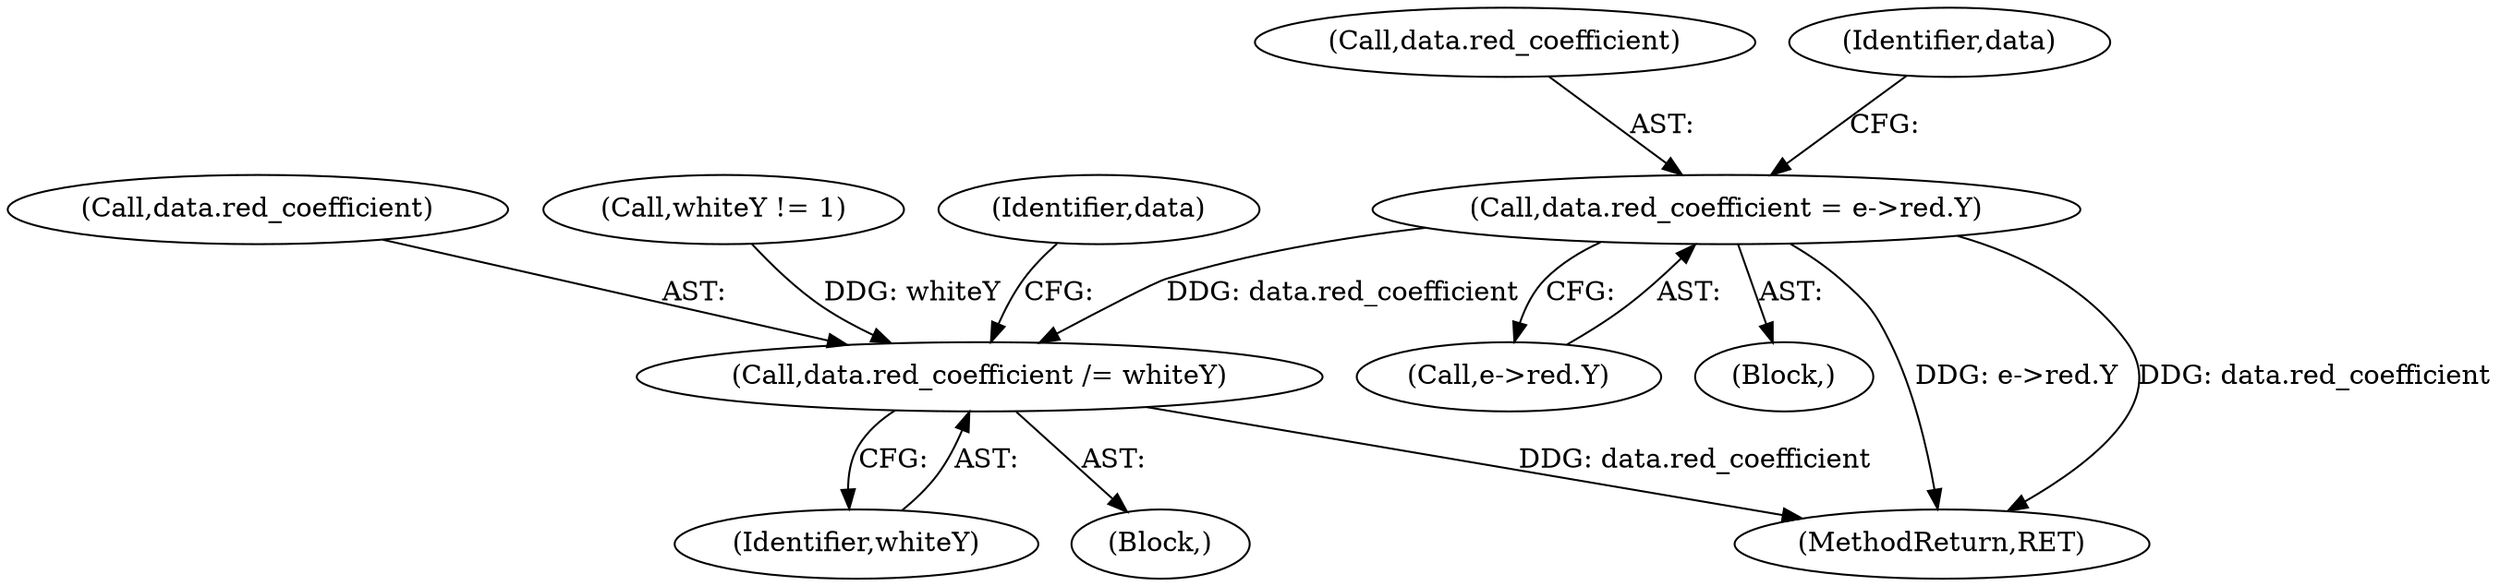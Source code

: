 digraph "0_Android_9d4853418ab2f754c2b63e091c29c5529b8b86ca_76@pointer" {
"1000162" [label="(Call,data.red_coefficient = e->red.Y)"];
"1000194" [label="(Call,data.red_coefficient /= whiteY)"];
"1000163" [label="(Call,data.red_coefficient)"];
"1000173" [label="(Identifier,data)"];
"1000195" [label="(Call,data.red_coefficient)"];
"1000190" [label="(Call,whiteY != 1)"];
"1000201" [label="(Identifier,data)"];
"1000166" [label="(Call,e->red.Y)"];
"1000194" [label="(Call,data.red_coefficient /= whiteY)"];
"1000198" [label="(Identifier,whiteY)"];
"1000193" [label="(Block,)"];
"1000162" [label="(Call,data.red_coefficient = e->red.Y)"];
"1000141" [label="(Block,)"];
"1000215" [label="(MethodReturn,RET)"];
"1000162" -> "1000141"  [label="AST: "];
"1000162" -> "1000166"  [label="CFG: "];
"1000163" -> "1000162"  [label="AST: "];
"1000166" -> "1000162"  [label="AST: "];
"1000173" -> "1000162"  [label="CFG: "];
"1000162" -> "1000215"  [label="DDG: e->red.Y"];
"1000162" -> "1000215"  [label="DDG: data.red_coefficient"];
"1000162" -> "1000194"  [label="DDG: data.red_coefficient"];
"1000194" -> "1000193"  [label="AST: "];
"1000194" -> "1000198"  [label="CFG: "];
"1000195" -> "1000194"  [label="AST: "];
"1000198" -> "1000194"  [label="AST: "];
"1000201" -> "1000194"  [label="CFG: "];
"1000194" -> "1000215"  [label="DDG: data.red_coefficient"];
"1000190" -> "1000194"  [label="DDG: whiteY"];
}
